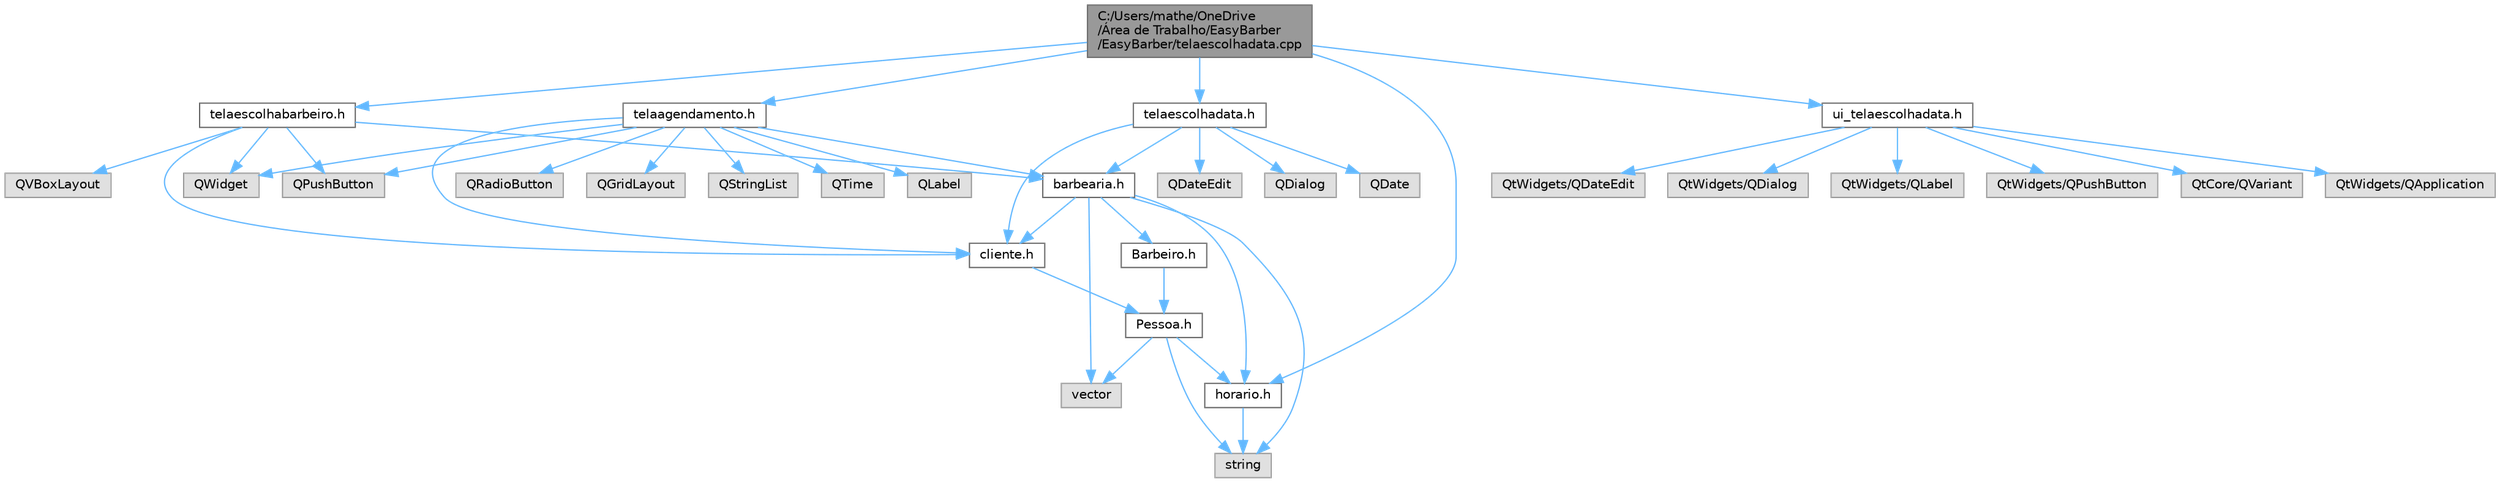 digraph "C:/Users/mathe/OneDrive/Área de Trabalho/EasyBarber/EasyBarber/telaescolhadata.cpp"
{
 // LATEX_PDF_SIZE
  bgcolor="transparent";
  edge [fontname=Helvetica,fontsize=10,labelfontname=Helvetica,labelfontsize=10];
  node [fontname=Helvetica,fontsize=10,shape=box,height=0.2,width=0.4];
  Node1 [id="Node000001",label="C:/Users/mathe/OneDrive\l/Área de Trabalho/EasyBarber\l/EasyBarber/telaescolhadata.cpp",height=0.2,width=0.4,color="gray40", fillcolor="grey60", style="filled", fontcolor="black",tooltip=" "];
  Node1 -> Node2 [id="edge1_Node000001_Node000002",color="steelblue1",style="solid",tooltip=" "];
  Node2 [id="Node000002",label="telaescolhadata.h",height=0.2,width=0.4,color="grey40", fillcolor="white", style="filled",URL="$telaescolhadata_8h.html",tooltip=" "];
  Node2 -> Node3 [id="edge2_Node000002_Node000003",color="steelblue1",style="solid",tooltip=" "];
  Node3 [id="Node000003",label="barbearia.h",height=0.2,width=0.4,color="grey40", fillcolor="white", style="filled",URL="$barbearia_8h.html",tooltip=" "];
  Node3 -> Node4 [id="edge3_Node000003_Node000004",color="steelblue1",style="solid",tooltip=" "];
  Node4 [id="Node000004",label="string",height=0.2,width=0.4,color="grey60", fillcolor="#E0E0E0", style="filled",tooltip=" "];
  Node3 -> Node5 [id="edge4_Node000003_Node000005",color="steelblue1",style="solid",tooltip=" "];
  Node5 [id="Node000005",label="vector",height=0.2,width=0.4,color="grey60", fillcolor="#E0E0E0", style="filled",tooltip=" "];
  Node3 -> Node6 [id="edge5_Node000003_Node000006",color="steelblue1",style="solid",tooltip=" "];
  Node6 [id="Node000006",label="Barbeiro.h",height=0.2,width=0.4,color="grey40", fillcolor="white", style="filled",URL="$_barbeiro_8h.html",tooltip=" "];
  Node6 -> Node7 [id="edge6_Node000006_Node000007",color="steelblue1",style="solid",tooltip=" "];
  Node7 [id="Node000007",label="Pessoa.h",height=0.2,width=0.4,color="grey40", fillcolor="white", style="filled",URL="$pessoa_8h.html",tooltip=" "];
  Node7 -> Node4 [id="edge7_Node000007_Node000004",color="steelblue1",style="solid",tooltip=" "];
  Node7 -> Node8 [id="edge8_Node000007_Node000008",color="steelblue1",style="solid",tooltip=" "];
  Node8 [id="Node000008",label="horario.h",height=0.2,width=0.4,color="grey40", fillcolor="white", style="filled",URL="$_horario_8h.html",tooltip=" "];
  Node8 -> Node4 [id="edge9_Node000008_Node000004",color="steelblue1",style="solid",tooltip=" "];
  Node7 -> Node5 [id="edge10_Node000007_Node000005",color="steelblue1",style="solid",tooltip=" "];
  Node3 -> Node9 [id="edge11_Node000003_Node000009",color="steelblue1",style="solid",tooltip=" "];
  Node9 [id="Node000009",label="cliente.h",height=0.2,width=0.4,color="grey40", fillcolor="white", style="filled",URL="$cliente_8h.html",tooltip=" "];
  Node9 -> Node7 [id="edge12_Node000009_Node000007",color="steelblue1",style="solid",tooltip=" "];
  Node3 -> Node8 [id="edge13_Node000003_Node000008",color="steelblue1",style="solid",tooltip=" "];
  Node2 -> Node9 [id="edge14_Node000002_Node000009",color="steelblue1",style="solid",tooltip=" "];
  Node2 -> Node10 [id="edge15_Node000002_Node000010",color="steelblue1",style="solid",tooltip=" "];
  Node10 [id="Node000010",label="QDialog",height=0.2,width=0.4,color="grey60", fillcolor="#E0E0E0", style="filled",tooltip=" "];
  Node2 -> Node11 [id="edge16_Node000002_Node000011",color="steelblue1",style="solid",tooltip=" "];
  Node11 [id="Node000011",label="QDate",height=0.2,width=0.4,color="grey60", fillcolor="#E0E0E0", style="filled",tooltip=" "];
  Node2 -> Node12 [id="edge17_Node000002_Node000012",color="steelblue1",style="solid",tooltip=" "];
  Node12 [id="Node000012",label="QDateEdit",height=0.2,width=0.4,color="grey60", fillcolor="#E0E0E0", style="filled",tooltip=" "];
  Node1 -> Node13 [id="edge18_Node000001_Node000013",color="steelblue1",style="solid",tooltip=" "];
  Node13 [id="Node000013",label="ui_telaescolhadata.h",height=0.2,width=0.4,color="grey40", fillcolor="white", style="filled",URL="$_easy_barber_2ui__telaescolhadata_8h.html",tooltip=" "];
  Node13 -> Node14 [id="edge19_Node000013_Node000014",color="steelblue1",style="solid",tooltip=" "];
  Node14 [id="Node000014",label="QtCore/QVariant",height=0.2,width=0.4,color="grey60", fillcolor="#E0E0E0", style="filled",tooltip=" "];
  Node13 -> Node15 [id="edge20_Node000013_Node000015",color="steelblue1",style="solid",tooltip=" "];
  Node15 [id="Node000015",label="QtWidgets/QApplication",height=0.2,width=0.4,color="grey60", fillcolor="#E0E0E0", style="filled",tooltip=" "];
  Node13 -> Node16 [id="edge21_Node000013_Node000016",color="steelblue1",style="solid",tooltip=" "];
  Node16 [id="Node000016",label="QtWidgets/QDateEdit",height=0.2,width=0.4,color="grey60", fillcolor="#E0E0E0", style="filled",tooltip=" "];
  Node13 -> Node17 [id="edge22_Node000013_Node000017",color="steelblue1",style="solid",tooltip=" "];
  Node17 [id="Node000017",label="QtWidgets/QDialog",height=0.2,width=0.4,color="grey60", fillcolor="#E0E0E0", style="filled",tooltip=" "];
  Node13 -> Node18 [id="edge23_Node000013_Node000018",color="steelblue1",style="solid",tooltip=" "];
  Node18 [id="Node000018",label="QtWidgets/QLabel",height=0.2,width=0.4,color="grey60", fillcolor="#E0E0E0", style="filled",tooltip=" "];
  Node13 -> Node19 [id="edge24_Node000013_Node000019",color="steelblue1",style="solid",tooltip=" "];
  Node19 [id="Node000019",label="QtWidgets/QPushButton",height=0.2,width=0.4,color="grey60", fillcolor="#E0E0E0", style="filled",tooltip=" "];
  Node1 -> Node8 [id="edge25_Node000001_Node000008",color="steelblue1",style="solid",tooltip=" "];
  Node1 -> Node20 [id="edge26_Node000001_Node000020",color="steelblue1",style="solid",tooltip=" "];
  Node20 [id="Node000020",label="telaescolhabarbeiro.h",height=0.2,width=0.4,color="grey40", fillcolor="white", style="filled",URL="$telaescolhabarbeiro_8h.html",tooltip=" "];
  Node20 -> Node21 [id="edge27_Node000020_Node000021",color="steelblue1",style="solid",tooltip=" "];
  Node21 [id="Node000021",label="QWidget",height=0.2,width=0.4,color="grey60", fillcolor="#E0E0E0", style="filled",tooltip=" "];
  Node20 -> Node22 [id="edge28_Node000020_Node000022",color="steelblue1",style="solid",tooltip=" "];
  Node22 [id="Node000022",label="QVBoxLayout",height=0.2,width=0.4,color="grey60", fillcolor="#E0E0E0", style="filled",tooltip=" "];
  Node20 -> Node23 [id="edge29_Node000020_Node000023",color="steelblue1",style="solid",tooltip=" "];
  Node23 [id="Node000023",label="QPushButton",height=0.2,width=0.4,color="grey60", fillcolor="#E0E0E0", style="filled",tooltip=" "];
  Node20 -> Node3 [id="edge30_Node000020_Node000003",color="steelblue1",style="solid",tooltip=" "];
  Node20 -> Node9 [id="edge31_Node000020_Node000009",color="steelblue1",style="solid",tooltip=" "];
  Node1 -> Node24 [id="edge32_Node000001_Node000024",color="steelblue1",style="solid",tooltip=" "];
  Node24 [id="Node000024",label="telaagendamento.h",height=0.2,width=0.4,color="grey40", fillcolor="white", style="filled",URL="$telaagendamento_8h.html",tooltip=" "];
  Node24 -> Node21 [id="edge33_Node000024_Node000021",color="steelblue1",style="solid",tooltip=" "];
  Node24 -> Node25 [id="edge34_Node000024_Node000025",color="steelblue1",style="solid",tooltip=" "];
  Node25 [id="Node000025",label="QLabel",height=0.2,width=0.4,color="grey60", fillcolor="#E0E0E0", style="filled",tooltip=" "];
  Node24 -> Node26 [id="edge35_Node000024_Node000026",color="steelblue1",style="solid",tooltip=" "];
  Node26 [id="Node000026",label="QRadioButton",height=0.2,width=0.4,color="grey60", fillcolor="#E0E0E0", style="filled",tooltip=" "];
  Node24 -> Node27 [id="edge36_Node000024_Node000027",color="steelblue1",style="solid",tooltip=" "];
  Node27 [id="Node000027",label="QGridLayout",height=0.2,width=0.4,color="grey60", fillcolor="#E0E0E0", style="filled",tooltip=" "];
  Node24 -> Node28 [id="edge37_Node000024_Node000028",color="steelblue1",style="solid",tooltip=" "];
  Node28 [id="Node000028",label="QStringList",height=0.2,width=0.4,color="grey60", fillcolor="#E0E0E0", style="filled",tooltip=" "];
  Node24 -> Node23 [id="edge38_Node000024_Node000023",color="steelblue1",style="solid",tooltip=" "];
  Node24 -> Node29 [id="edge39_Node000024_Node000029",color="steelblue1",style="solid",tooltip=" "];
  Node29 [id="Node000029",label="QTime",height=0.2,width=0.4,color="grey60", fillcolor="#E0E0E0", style="filled",tooltip=" "];
  Node24 -> Node3 [id="edge40_Node000024_Node000003",color="steelblue1",style="solid",tooltip=" "];
  Node24 -> Node9 [id="edge41_Node000024_Node000009",color="steelblue1",style="solid",tooltip=" "];
}
